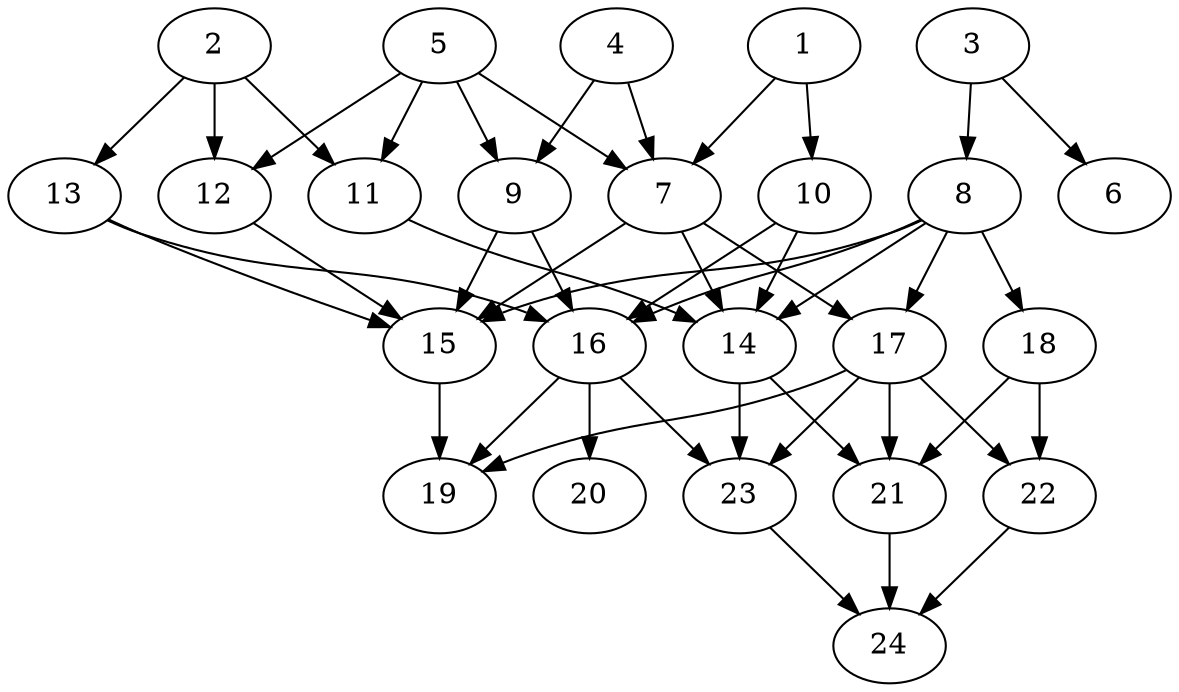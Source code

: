 // DAG (tier=2-normal, mode=data, n=24, ccr=0.441, fat=0.674, density=0.539, regular=0.472, jump=0.146, mindata=2097152, maxdata=16777216)
// DAG automatically generated by daggen at Sun Aug 24 16:33:33 2025
// /home/ermia/Project/Environments/daggen/bin/daggen --dot --ccr 0.441 --fat 0.674 --regular 0.472 --density 0.539 --jump 0.146 --mindata 2097152 --maxdata 16777216 -n 24 
digraph G {
  1 [size="478546928482160064", alpha="0.15", expect_size="239273464241080032"]
  1 -> 7 [size ="501892304076800"]
  1 -> 10 [size ="501892304076800"]
  2 [size="301457353493140471808", alpha="0.14", expect_size="150728676746570235904"]
  2 -> 11 [size ="359672506744832"]
  2 -> 12 [size ="359672506744832"]
  2 -> 13 [size ="359672506744832"]
  3 [size="1303117965302982144", alpha="0.06", expect_size="651558982651491072"]
  3 -> 6 [size ="634058270834688"]
  3 -> 8 [size ="634058270834688"]
  4 [size="1074292499742530432", alpha="0.08", expect_size="537146249871265216"]
  4 -> 7 [size ="735707974860800"]
  4 -> 9 [size ="735707974860800"]
  5 [size="3058417210361475", alpha="0.10", expect_size="1529208605180737"]
  5 -> 7 [size ="84296282931200"]
  5 -> 9 [size ="84296282931200"]
  5 -> 11 [size ="84296282931200"]
  5 -> 12 [size ="84296282931200"]
  6 [size="30309738771400096", alpha="0.19", expect_size="15154869385700048"]
  7 [size="607907856911983488", alpha="0.15", expect_size="303953928455991744"]
  7 -> 14 [size ="265043446857728"]
  7 -> 15 [size ="265043446857728"]
  7 -> 17 [size ="265043446857728"]
  8 [size="2786787459712585728", alpha="0.07", expect_size="1393393729856292864"]
  8 -> 14 [size ="2087245691486208"]
  8 -> 15 [size ="2087245691486208"]
  8 -> 16 [size ="2087245691486208"]
  8 -> 17 [size ="2087245691486208"]
  8 -> 18 [size ="2087245691486208"]
  9 [size="1212697800663006969856", alpha="0.18", expect_size="606348900331503484928"]
  9 -> 15 [size ="909756248096768"]
  9 -> 16 [size ="909756248096768"]
  10 [size="36036036270361512", alpha="0.07", expect_size="18018018135180756"]
  10 -> 14 [size ="1760786804375552"]
  10 -> 16 [size ="1760786804375552"]
  11 [size="2736681182497243648", alpha="0.08", expect_size="1368340591248621824"]
  11 -> 14 [size ="1784688062496768"]
  12 [size="4795228483012171776", alpha="0.19", expect_size="2397614241506085888"]
  12 -> 15 [size ="1702455544905728"]
  13 [size="560754757923292315648", alpha="0.04", expect_size="280377378961646157824"]
  13 -> 15 [size ="544008015183872"]
  13 -> 16 [size ="544008015183872"]
  14 [size="3380044482741222400", alpha="0.01", expect_size="1690022241370611200"]
  14 -> 21 [size ="1577677349715968"]
  14 -> 23 [size ="1577677349715968"]
  15 [size="600514334305609056256", alpha="0.08", expect_size="300257167152804528128"]
  15 -> 19 [size ="569428114669568"]
  16 [size="1924926802651783364608", alpha="0.06", expect_size="962463401325891682304"]
  16 -> 19 [size ="1237939631685632"]
  16 -> 20 [size ="1237939631685632"]
  16 -> 23 [size ="1237939631685632"]
  17 [size="58361948215892246528", alpha="0.20", expect_size="29180974107946123264"]
  17 -> 19 [size ="120367666429952"]
  17 -> 21 [size ="120367666429952"]
  17 -> 22 [size ="120367666429952"]
  17 -> 23 [size ="120367666429952"]
  18 [size="3540645319627000", alpha="0.19", expect_size="1770322659813500"]
  18 -> 21 [size ="69433590546432"]
  18 -> 22 [size ="69433590546432"]
  19 [size="126789270049373814784", alpha="0.01", expect_size="63394635024686907392"]
  20 [size="1254245183674689024", alpha="0.06", expect_size="627122591837344512"]
  21 [size="1807871876348259072", alpha="0.10", expect_size="903935938174129536"]
  21 -> 24 [size ="1227364214243328"]
  22 [size="162985853700826752", alpha="0.10", expect_size="81492926850413376"]
  22 -> 24 [size ="84136807104512"]
  23 [size="10508294210564653056", alpha="0.14", expect_size="5254147105282326528"]
  23 -> 24 [size ="38380574343168"]
  24 [size="447211329977652871168", alpha="0.10", expect_size="223605664988826435584"]
}